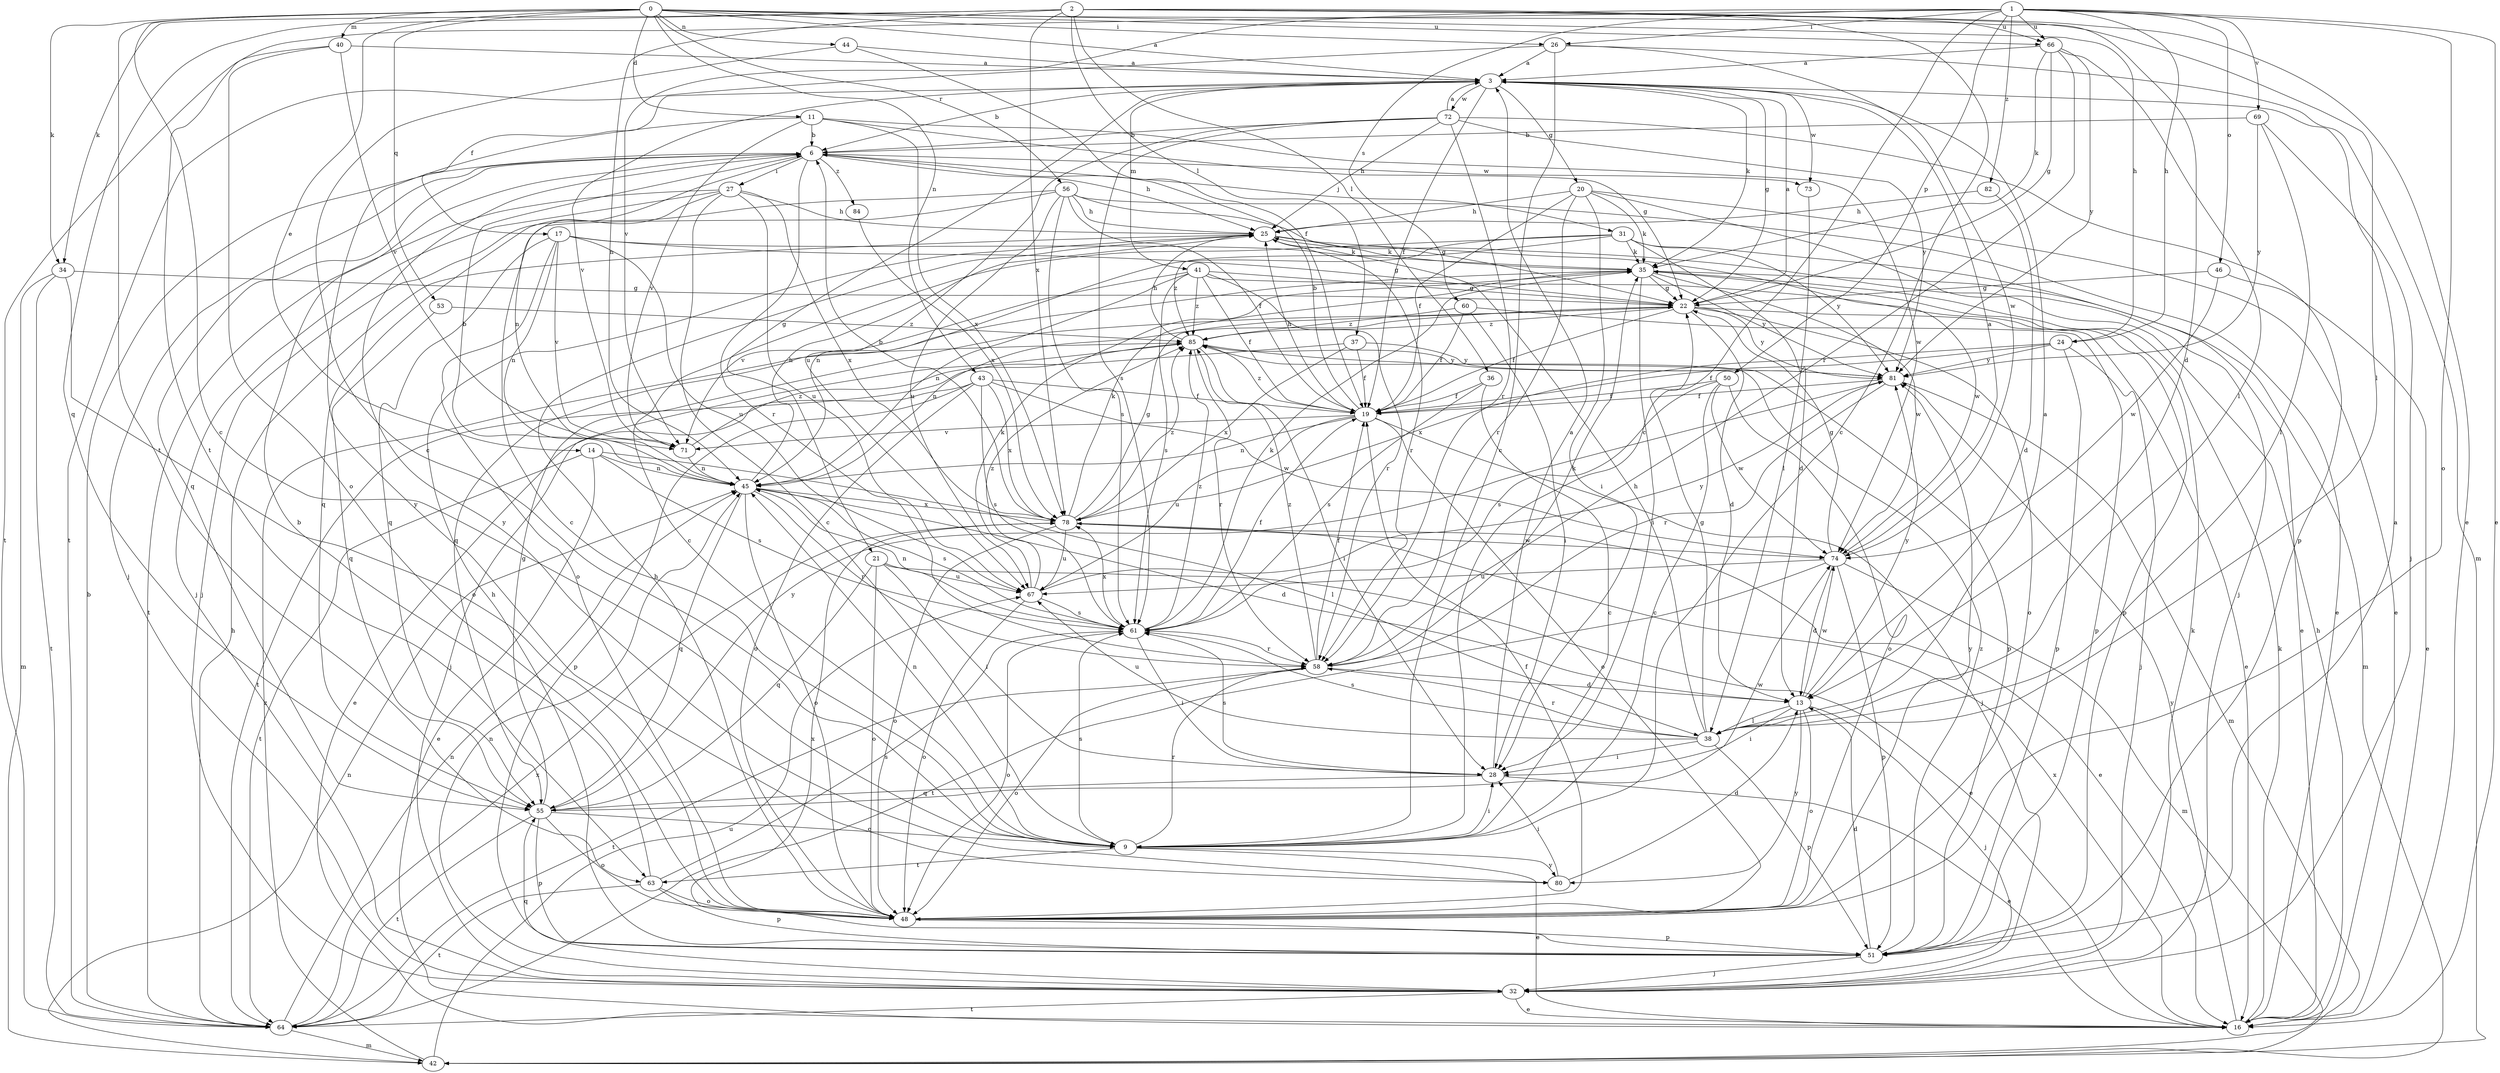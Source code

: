 strict digraph  {
0;
1;
2;
3;
6;
9;
11;
13;
14;
16;
17;
19;
20;
21;
22;
24;
25;
26;
27;
28;
31;
32;
34;
35;
36;
37;
38;
40;
41;
42;
43;
44;
45;
46;
48;
50;
51;
53;
55;
56;
58;
60;
61;
63;
64;
66;
67;
69;
71;
72;
73;
74;
78;
80;
81;
82;
84;
85;
0 -> 3  [label=a];
0 -> 9  [label=c];
0 -> 11  [label=d];
0 -> 13  [label=d];
0 -> 14  [label=e];
0 -> 24  [label=h];
0 -> 26  [label=i];
0 -> 34  [label=k];
0 -> 40  [label=m];
0 -> 43  [label=n];
0 -> 44  [label=n];
0 -> 53  [label=q];
0 -> 56  [label=r];
0 -> 63  [label=t];
0 -> 66  [label=u];
1 -> 9  [label=c];
1 -> 16  [label=e];
1 -> 24  [label=h];
1 -> 26  [label=i];
1 -> 46  [label=o];
1 -> 48  [label=o];
1 -> 50  [label=p];
1 -> 60  [label=s];
1 -> 63  [label=t];
1 -> 66  [label=u];
1 -> 69  [label=v];
1 -> 71  [label=v];
1 -> 82  [label=z];
2 -> 9  [label=c];
2 -> 16  [label=e];
2 -> 34  [label=k];
2 -> 36  [label=l];
2 -> 37  [label=l];
2 -> 38  [label=l];
2 -> 45  [label=n];
2 -> 55  [label=q];
2 -> 66  [label=u];
2 -> 78  [label=x];
3 -> 6  [label=b];
3 -> 17  [label=f];
3 -> 19  [label=f];
3 -> 20  [label=g];
3 -> 21  [label=g];
3 -> 22  [label=g];
3 -> 35  [label=k];
3 -> 41  [label=m];
3 -> 71  [label=v];
3 -> 72  [label=w];
3 -> 73  [label=w];
6 -> 25  [label=h];
6 -> 27  [label=i];
6 -> 31  [label=j];
6 -> 32  [label=j];
6 -> 45  [label=n];
6 -> 55  [label=q];
6 -> 58  [label=r];
6 -> 73  [label=w];
6 -> 80  [label=y];
6 -> 84  [label=z];
9 -> 16  [label=e];
9 -> 28  [label=i];
9 -> 45  [label=n];
9 -> 58  [label=r];
9 -> 61  [label=s];
9 -> 63  [label=t];
9 -> 80  [label=y];
11 -> 6  [label=b];
11 -> 22  [label=g];
11 -> 71  [label=v];
11 -> 74  [label=w];
11 -> 78  [label=x];
11 -> 80  [label=y];
13 -> 28  [label=i];
13 -> 32  [label=j];
13 -> 38  [label=l];
13 -> 48  [label=o];
13 -> 74  [label=w];
13 -> 80  [label=y];
13 -> 81  [label=y];
14 -> 16  [label=e];
14 -> 38  [label=l];
14 -> 45  [label=n];
14 -> 61  [label=s];
14 -> 64  [label=t];
16 -> 25  [label=h];
16 -> 35  [label=k];
16 -> 78  [label=x];
16 -> 81  [label=y];
17 -> 22  [label=g];
17 -> 35  [label=k];
17 -> 45  [label=n];
17 -> 48  [label=o];
17 -> 55  [label=q];
17 -> 67  [label=u];
17 -> 71  [label=v];
19 -> 6  [label=b];
19 -> 25  [label=h];
19 -> 32  [label=j];
19 -> 45  [label=n];
19 -> 48  [label=o];
19 -> 67  [label=u];
19 -> 71  [label=v];
19 -> 85  [label=z];
20 -> 16  [label=e];
20 -> 19  [label=f];
20 -> 25  [label=h];
20 -> 28  [label=i];
20 -> 32  [label=j];
20 -> 35  [label=k];
20 -> 58  [label=r];
21 -> 16  [label=e];
21 -> 28  [label=i];
21 -> 48  [label=o];
21 -> 55  [label=q];
21 -> 67  [label=u];
22 -> 3  [label=a];
22 -> 13  [label=d];
22 -> 16  [label=e];
22 -> 19  [label=f];
22 -> 45  [label=n];
22 -> 48  [label=o];
22 -> 81  [label=y];
22 -> 85  [label=z];
24 -> 19  [label=f];
24 -> 32  [label=j];
24 -> 51  [label=p];
24 -> 78  [label=x];
24 -> 81  [label=y];
25 -> 35  [label=k];
25 -> 58  [label=r];
25 -> 74  [label=w];
26 -> 3  [label=a];
26 -> 9  [label=c];
26 -> 42  [label=m];
26 -> 64  [label=t];
26 -> 74  [label=w];
27 -> 9  [label=c];
27 -> 25  [label=h];
27 -> 32  [label=j];
27 -> 55  [label=q];
27 -> 64  [label=t];
27 -> 67  [label=u];
27 -> 78  [label=x];
28 -> 3  [label=a];
28 -> 16  [label=e];
28 -> 55  [label=q];
28 -> 61  [label=s];
31 -> 9  [label=c];
31 -> 13  [label=d];
31 -> 16  [label=e];
31 -> 35  [label=k];
31 -> 45  [label=n];
31 -> 81  [label=y];
31 -> 85  [label=z];
32 -> 16  [label=e];
32 -> 35  [label=k];
32 -> 45  [label=n];
32 -> 55  [label=q];
32 -> 64  [label=t];
34 -> 22  [label=g];
34 -> 42  [label=m];
34 -> 48  [label=o];
34 -> 64  [label=t];
35 -> 22  [label=g];
35 -> 28  [label=i];
35 -> 42  [label=m];
35 -> 55  [label=q];
35 -> 74  [label=w];
35 -> 81  [label=y];
36 -> 9  [label=c];
36 -> 19  [label=f];
36 -> 61  [label=s];
37 -> 19  [label=f];
37 -> 64  [label=t];
37 -> 78  [label=x];
37 -> 81  [label=y];
38 -> 3  [label=a];
38 -> 22  [label=g];
38 -> 25  [label=h];
38 -> 28  [label=i];
38 -> 51  [label=p];
38 -> 58  [label=r];
38 -> 61  [label=s];
38 -> 67  [label=u];
40 -> 3  [label=a];
40 -> 48  [label=o];
40 -> 64  [label=t];
40 -> 71  [label=v];
41 -> 19  [label=f];
41 -> 22  [label=g];
41 -> 45  [label=n];
41 -> 51  [label=p];
41 -> 58  [label=r];
41 -> 61  [label=s];
41 -> 71  [label=v];
41 -> 85  [label=z];
42 -> 45  [label=n];
42 -> 67  [label=u];
42 -> 85  [label=z];
43 -> 16  [label=e];
43 -> 19  [label=f];
43 -> 48  [label=o];
43 -> 51  [label=p];
43 -> 61  [label=s];
43 -> 74  [label=w];
43 -> 78  [label=x];
44 -> 3  [label=a];
44 -> 9  [label=c];
44 -> 19  [label=f];
45 -> 6  [label=b];
45 -> 13  [label=d];
45 -> 25  [label=h];
45 -> 48  [label=o];
45 -> 55  [label=q];
45 -> 58  [label=r];
45 -> 61  [label=s];
45 -> 78  [label=x];
46 -> 16  [label=e];
46 -> 22  [label=g];
46 -> 74  [label=w];
48 -> 19  [label=f];
48 -> 25  [label=h];
48 -> 51  [label=p];
48 -> 81  [label=y];
50 -> 9  [label=c];
50 -> 19  [label=f];
50 -> 48  [label=o];
50 -> 61  [label=s];
50 -> 74  [label=w];
51 -> 3  [label=a];
51 -> 13  [label=d];
51 -> 25  [label=h];
51 -> 32  [label=j];
51 -> 78  [label=x];
51 -> 85  [label=z];
53 -> 55  [label=q];
53 -> 85  [label=z];
55 -> 9  [label=c];
55 -> 22  [label=g];
55 -> 48  [label=o];
55 -> 51  [label=p];
55 -> 64  [label=t];
55 -> 74  [label=w];
55 -> 81  [label=y];
56 -> 9  [label=c];
56 -> 16  [label=e];
56 -> 19  [label=f];
56 -> 22  [label=g];
56 -> 25  [label=h];
56 -> 32  [label=j];
56 -> 61  [label=s];
56 -> 67  [label=u];
58 -> 13  [label=d];
58 -> 19  [label=f];
58 -> 35  [label=k];
58 -> 48  [label=o];
58 -> 64  [label=t];
58 -> 85  [label=z];
60 -> 19  [label=f];
60 -> 28  [label=i];
60 -> 51  [label=p];
60 -> 85  [label=z];
61 -> 19  [label=f];
61 -> 28  [label=i];
61 -> 35  [label=k];
61 -> 45  [label=n];
61 -> 48  [label=o];
61 -> 58  [label=r];
61 -> 78  [label=x];
61 -> 85  [label=z];
63 -> 6  [label=b];
63 -> 48  [label=o];
63 -> 51  [label=p];
63 -> 61  [label=s];
63 -> 64  [label=t];
64 -> 6  [label=b];
64 -> 25  [label=h];
64 -> 42  [label=m];
64 -> 45  [label=n];
64 -> 78  [label=x];
66 -> 3  [label=a];
66 -> 22  [label=g];
66 -> 35  [label=k];
66 -> 38  [label=l];
66 -> 58  [label=r];
66 -> 81  [label=y];
67 -> 35  [label=k];
67 -> 48  [label=o];
67 -> 61  [label=s];
67 -> 81  [label=y];
67 -> 85  [label=z];
69 -> 6  [label=b];
69 -> 32  [label=j];
69 -> 38  [label=l];
69 -> 81  [label=y];
71 -> 45  [label=n];
71 -> 85  [label=z];
72 -> 3  [label=a];
72 -> 6  [label=b];
72 -> 25  [label=h];
72 -> 51  [label=p];
72 -> 58  [label=r];
72 -> 61  [label=s];
72 -> 67  [label=u];
72 -> 81  [label=y];
73 -> 38  [label=l];
74 -> 3  [label=a];
74 -> 13  [label=d];
74 -> 22  [label=g];
74 -> 42  [label=m];
74 -> 51  [label=p];
74 -> 64  [label=t];
74 -> 67  [label=u];
78 -> 6  [label=b];
78 -> 16  [label=e];
78 -> 22  [label=g];
78 -> 35  [label=k];
78 -> 48  [label=o];
78 -> 67  [label=u];
78 -> 74  [label=w];
78 -> 85  [label=z];
80 -> 13  [label=d];
80 -> 28  [label=i];
81 -> 19  [label=f];
81 -> 42  [label=m];
81 -> 58  [label=r];
82 -> 13  [label=d];
82 -> 25  [label=h];
84 -> 78  [label=x];
85 -> 25  [label=h];
85 -> 28  [label=i];
85 -> 32  [label=j];
85 -> 51  [label=p];
85 -> 58  [label=r];
85 -> 81  [label=y];
}
